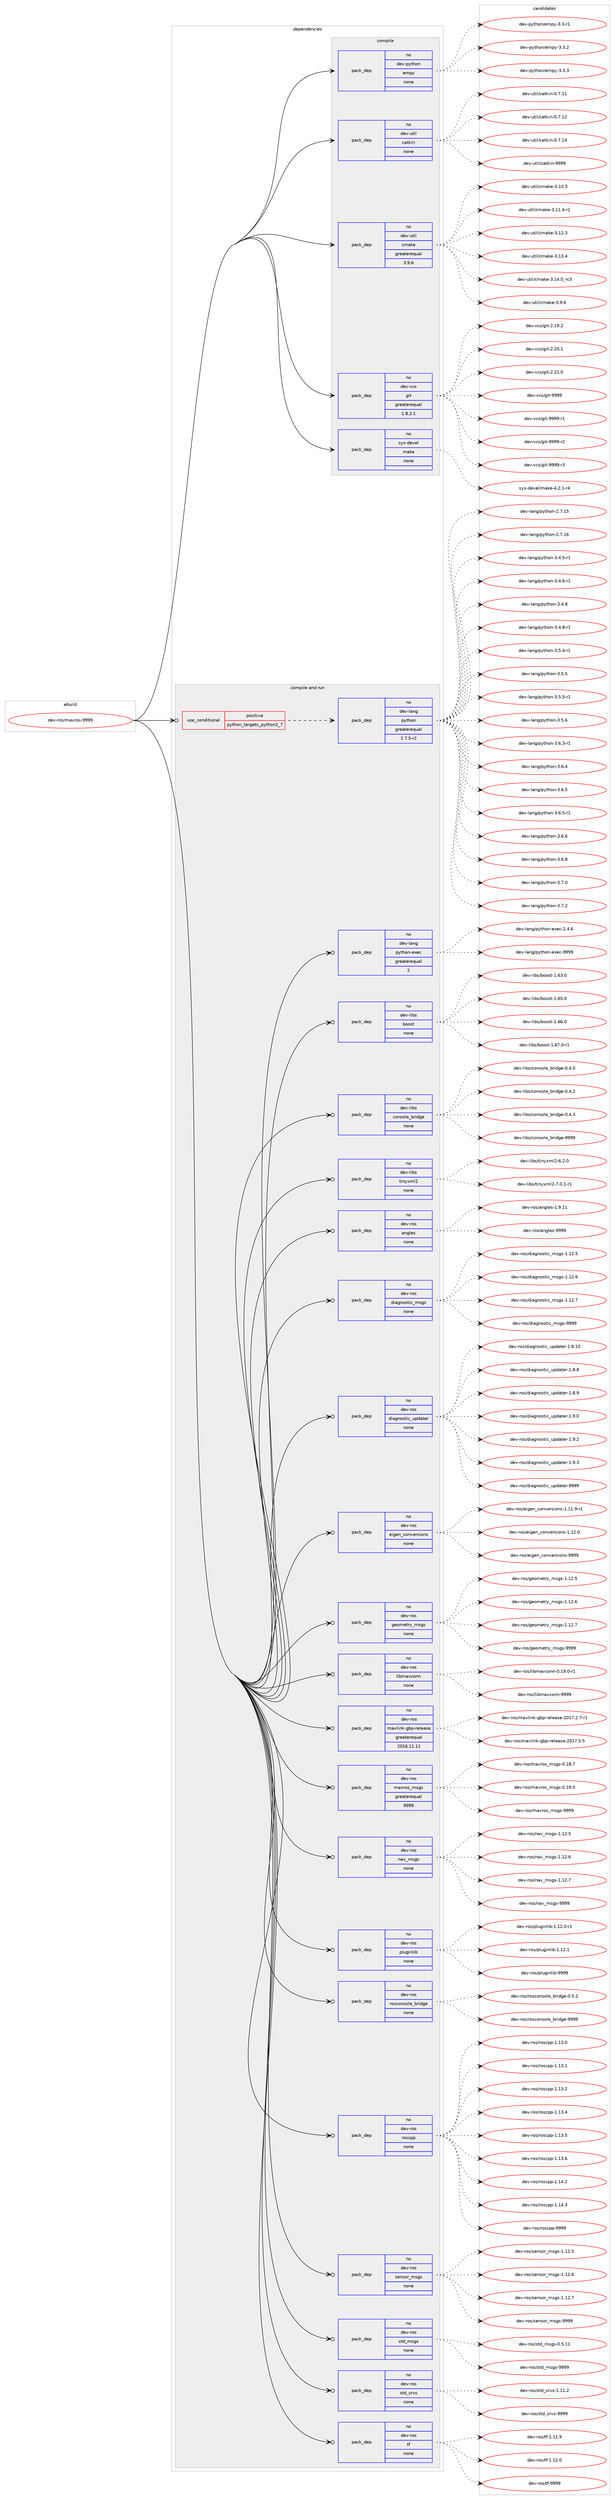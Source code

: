 digraph prolog {

# *************
# Graph options
# *************

newrank=true;
concentrate=true;
compound=true;
graph [rankdir=LR,fontname=Helvetica,fontsize=10,ranksep=1.5];#, ranksep=2.5, nodesep=0.2];
edge  [arrowhead=vee];
node  [fontname=Helvetica,fontsize=10];

# **********
# The ebuild
# **********

subgraph cluster_leftcol {
color=gray;
rank=same;
label=<<i>ebuild</i>>;
id [label="dev-ros/mavros-9999", color=red, width=4, href="../dev-ros/mavros-9999.svg"];
}

# ****************
# The dependencies
# ****************

subgraph cluster_midcol {
color=gray;
label=<<i>dependencies</i>>;
subgraph cluster_compile {
fillcolor="#eeeeee";
style=filled;
label=<<i>compile</i>>;
subgraph pack1046918 {
dependency1459251 [label=<<TABLE BORDER="0" CELLBORDER="1" CELLSPACING="0" CELLPADDING="4" WIDTH="220"><TR><TD ROWSPAN="6" CELLPADDING="30">pack_dep</TD></TR><TR><TD WIDTH="110">no</TD></TR><TR><TD>dev-python</TD></TR><TR><TD>empy</TD></TR><TR><TD>none</TD></TR><TR><TD></TD></TR></TABLE>>, shape=none, color=blue];
}
id:e -> dependency1459251:w [weight=20,style="solid",arrowhead="vee"];
subgraph pack1046919 {
dependency1459252 [label=<<TABLE BORDER="0" CELLBORDER="1" CELLSPACING="0" CELLPADDING="4" WIDTH="220"><TR><TD ROWSPAN="6" CELLPADDING="30">pack_dep</TD></TR><TR><TD WIDTH="110">no</TD></TR><TR><TD>dev-util</TD></TR><TR><TD>catkin</TD></TR><TR><TD>none</TD></TR><TR><TD></TD></TR></TABLE>>, shape=none, color=blue];
}
id:e -> dependency1459252:w [weight=20,style="solid",arrowhead="vee"];
subgraph pack1046920 {
dependency1459253 [label=<<TABLE BORDER="0" CELLBORDER="1" CELLSPACING="0" CELLPADDING="4" WIDTH="220"><TR><TD ROWSPAN="6" CELLPADDING="30">pack_dep</TD></TR><TR><TD WIDTH="110">no</TD></TR><TR><TD>dev-util</TD></TR><TR><TD>cmake</TD></TR><TR><TD>greaterequal</TD></TR><TR><TD>3.9.6</TD></TR></TABLE>>, shape=none, color=blue];
}
id:e -> dependency1459253:w [weight=20,style="solid",arrowhead="vee"];
subgraph pack1046921 {
dependency1459254 [label=<<TABLE BORDER="0" CELLBORDER="1" CELLSPACING="0" CELLPADDING="4" WIDTH="220"><TR><TD ROWSPAN="6" CELLPADDING="30">pack_dep</TD></TR><TR><TD WIDTH="110">no</TD></TR><TR><TD>dev-vcs</TD></TR><TR><TD>git</TD></TR><TR><TD>greaterequal</TD></TR><TR><TD>1.8.2.1</TD></TR></TABLE>>, shape=none, color=blue];
}
id:e -> dependency1459254:w [weight=20,style="solid",arrowhead="vee"];
subgraph pack1046922 {
dependency1459255 [label=<<TABLE BORDER="0" CELLBORDER="1" CELLSPACING="0" CELLPADDING="4" WIDTH="220"><TR><TD ROWSPAN="6" CELLPADDING="30">pack_dep</TD></TR><TR><TD WIDTH="110">no</TD></TR><TR><TD>sys-devel</TD></TR><TR><TD>make</TD></TR><TR><TD>none</TD></TR><TR><TD></TD></TR></TABLE>>, shape=none, color=blue];
}
id:e -> dependency1459255:w [weight=20,style="solid",arrowhead="vee"];
}
subgraph cluster_compileandrun {
fillcolor="#eeeeee";
style=filled;
label=<<i>compile and run</i>>;
subgraph cond388943 {
dependency1459256 [label=<<TABLE BORDER="0" CELLBORDER="1" CELLSPACING="0" CELLPADDING="4"><TR><TD ROWSPAN="3" CELLPADDING="10">use_conditional</TD></TR><TR><TD>positive</TD></TR><TR><TD>python_targets_python2_7</TD></TR></TABLE>>, shape=none, color=red];
subgraph pack1046923 {
dependency1459257 [label=<<TABLE BORDER="0" CELLBORDER="1" CELLSPACING="0" CELLPADDING="4" WIDTH="220"><TR><TD ROWSPAN="6" CELLPADDING="30">pack_dep</TD></TR><TR><TD WIDTH="110">no</TD></TR><TR><TD>dev-lang</TD></TR><TR><TD>python</TD></TR><TR><TD>greaterequal</TD></TR><TR><TD>2.7.5-r2</TD></TR></TABLE>>, shape=none, color=blue];
}
dependency1459256:e -> dependency1459257:w [weight=20,style="dashed",arrowhead="vee"];
}
id:e -> dependency1459256:w [weight=20,style="solid",arrowhead="odotvee"];
subgraph pack1046924 {
dependency1459258 [label=<<TABLE BORDER="0" CELLBORDER="1" CELLSPACING="0" CELLPADDING="4" WIDTH="220"><TR><TD ROWSPAN="6" CELLPADDING="30">pack_dep</TD></TR><TR><TD WIDTH="110">no</TD></TR><TR><TD>dev-lang</TD></TR><TR><TD>python-exec</TD></TR><TR><TD>greaterequal</TD></TR><TR><TD>2</TD></TR></TABLE>>, shape=none, color=blue];
}
id:e -> dependency1459258:w [weight=20,style="solid",arrowhead="odotvee"];
subgraph pack1046925 {
dependency1459259 [label=<<TABLE BORDER="0" CELLBORDER="1" CELLSPACING="0" CELLPADDING="4" WIDTH="220"><TR><TD ROWSPAN="6" CELLPADDING="30">pack_dep</TD></TR><TR><TD WIDTH="110">no</TD></TR><TR><TD>dev-libs</TD></TR><TR><TD>boost</TD></TR><TR><TD>none</TD></TR><TR><TD></TD></TR></TABLE>>, shape=none, color=blue];
}
id:e -> dependency1459259:w [weight=20,style="solid",arrowhead="odotvee"];
subgraph pack1046926 {
dependency1459260 [label=<<TABLE BORDER="0" CELLBORDER="1" CELLSPACING="0" CELLPADDING="4" WIDTH="220"><TR><TD ROWSPAN="6" CELLPADDING="30">pack_dep</TD></TR><TR><TD WIDTH="110">no</TD></TR><TR><TD>dev-libs</TD></TR><TR><TD>console_bridge</TD></TR><TR><TD>none</TD></TR><TR><TD></TD></TR></TABLE>>, shape=none, color=blue];
}
id:e -> dependency1459260:w [weight=20,style="solid",arrowhead="odotvee"];
subgraph pack1046927 {
dependency1459261 [label=<<TABLE BORDER="0" CELLBORDER="1" CELLSPACING="0" CELLPADDING="4" WIDTH="220"><TR><TD ROWSPAN="6" CELLPADDING="30">pack_dep</TD></TR><TR><TD WIDTH="110">no</TD></TR><TR><TD>dev-libs</TD></TR><TR><TD>tinyxml2</TD></TR><TR><TD>none</TD></TR><TR><TD></TD></TR></TABLE>>, shape=none, color=blue];
}
id:e -> dependency1459261:w [weight=20,style="solid",arrowhead="odotvee"];
subgraph pack1046928 {
dependency1459262 [label=<<TABLE BORDER="0" CELLBORDER="1" CELLSPACING="0" CELLPADDING="4" WIDTH="220"><TR><TD ROWSPAN="6" CELLPADDING="30">pack_dep</TD></TR><TR><TD WIDTH="110">no</TD></TR><TR><TD>dev-ros</TD></TR><TR><TD>angles</TD></TR><TR><TD>none</TD></TR><TR><TD></TD></TR></TABLE>>, shape=none, color=blue];
}
id:e -> dependency1459262:w [weight=20,style="solid",arrowhead="odotvee"];
subgraph pack1046929 {
dependency1459263 [label=<<TABLE BORDER="0" CELLBORDER="1" CELLSPACING="0" CELLPADDING="4" WIDTH="220"><TR><TD ROWSPAN="6" CELLPADDING="30">pack_dep</TD></TR><TR><TD WIDTH="110">no</TD></TR><TR><TD>dev-ros</TD></TR><TR><TD>diagnostic_msgs</TD></TR><TR><TD>none</TD></TR><TR><TD></TD></TR></TABLE>>, shape=none, color=blue];
}
id:e -> dependency1459263:w [weight=20,style="solid",arrowhead="odotvee"];
subgraph pack1046930 {
dependency1459264 [label=<<TABLE BORDER="0" CELLBORDER="1" CELLSPACING="0" CELLPADDING="4" WIDTH="220"><TR><TD ROWSPAN="6" CELLPADDING="30">pack_dep</TD></TR><TR><TD WIDTH="110">no</TD></TR><TR><TD>dev-ros</TD></TR><TR><TD>diagnostic_updater</TD></TR><TR><TD>none</TD></TR><TR><TD></TD></TR></TABLE>>, shape=none, color=blue];
}
id:e -> dependency1459264:w [weight=20,style="solid",arrowhead="odotvee"];
subgraph pack1046931 {
dependency1459265 [label=<<TABLE BORDER="0" CELLBORDER="1" CELLSPACING="0" CELLPADDING="4" WIDTH="220"><TR><TD ROWSPAN="6" CELLPADDING="30">pack_dep</TD></TR><TR><TD WIDTH="110">no</TD></TR><TR><TD>dev-ros</TD></TR><TR><TD>eigen_conversions</TD></TR><TR><TD>none</TD></TR><TR><TD></TD></TR></TABLE>>, shape=none, color=blue];
}
id:e -> dependency1459265:w [weight=20,style="solid",arrowhead="odotvee"];
subgraph pack1046932 {
dependency1459266 [label=<<TABLE BORDER="0" CELLBORDER="1" CELLSPACING="0" CELLPADDING="4" WIDTH="220"><TR><TD ROWSPAN="6" CELLPADDING="30">pack_dep</TD></TR><TR><TD WIDTH="110">no</TD></TR><TR><TD>dev-ros</TD></TR><TR><TD>geometry_msgs</TD></TR><TR><TD>none</TD></TR><TR><TD></TD></TR></TABLE>>, shape=none, color=blue];
}
id:e -> dependency1459266:w [weight=20,style="solid",arrowhead="odotvee"];
subgraph pack1046933 {
dependency1459267 [label=<<TABLE BORDER="0" CELLBORDER="1" CELLSPACING="0" CELLPADDING="4" WIDTH="220"><TR><TD ROWSPAN="6" CELLPADDING="30">pack_dep</TD></TR><TR><TD WIDTH="110">no</TD></TR><TR><TD>dev-ros</TD></TR><TR><TD>libmavconn</TD></TR><TR><TD>none</TD></TR><TR><TD></TD></TR></TABLE>>, shape=none, color=blue];
}
id:e -> dependency1459267:w [weight=20,style="solid",arrowhead="odotvee"];
subgraph pack1046934 {
dependency1459268 [label=<<TABLE BORDER="0" CELLBORDER="1" CELLSPACING="0" CELLPADDING="4" WIDTH="220"><TR><TD ROWSPAN="6" CELLPADDING="30">pack_dep</TD></TR><TR><TD WIDTH="110">no</TD></TR><TR><TD>dev-ros</TD></TR><TR><TD>mavlink-gbp-release</TD></TR><TR><TD>greaterequal</TD></TR><TR><TD>2016.11.11</TD></TR></TABLE>>, shape=none, color=blue];
}
id:e -> dependency1459268:w [weight=20,style="solid",arrowhead="odotvee"];
subgraph pack1046935 {
dependency1459269 [label=<<TABLE BORDER="0" CELLBORDER="1" CELLSPACING="0" CELLPADDING="4" WIDTH="220"><TR><TD ROWSPAN="6" CELLPADDING="30">pack_dep</TD></TR><TR><TD WIDTH="110">no</TD></TR><TR><TD>dev-ros</TD></TR><TR><TD>mavros_msgs</TD></TR><TR><TD>greaterequal</TD></TR><TR><TD>9999</TD></TR></TABLE>>, shape=none, color=blue];
}
id:e -> dependency1459269:w [weight=20,style="solid",arrowhead="odotvee"];
subgraph pack1046936 {
dependency1459270 [label=<<TABLE BORDER="0" CELLBORDER="1" CELLSPACING="0" CELLPADDING="4" WIDTH="220"><TR><TD ROWSPAN="6" CELLPADDING="30">pack_dep</TD></TR><TR><TD WIDTH="110">no</TD></TR><TR><TD>dev-ros</TD></TR><TR><TD>nav_msgs</TD></TR><TR><TD>none</TD></TR><TR><TD></TD></TR></TABLE>>, shape=none, color=blue];
}
id:e -> dependency1459270:w [weight=20,style="solid",arrowhead="odotvee"];
subgraph pack1046937 {
dependency1459271 [label=<<TABLE BORDER="0" CELLBORDER="1" CELLSPACING="0" CELLPADDING="4" WIDTH="220"><TR><TD ROWSPAN="6" CELLPADDING="30">pack_dep</TD></TR><TR><TD WIDTH="110">no</TD></TR><TR><TD>dev-ros</TD></TR><TR><TD>pluginlib</TD></TR><TR><TD>none</TD></TR><TR><TD></TD></TR></TABLE>>, shape=none, color=blue];
}
id:e -> dependency1459271:w [weight=20,style="solid",arrowhead="odotvee"];
subgraph pack1046938 {
dependency1459272 [label=<<TABLE BORDER="0" CELLBORDER="1" CELLSPACING="0" CELLPADDING="4" WIDTH="220"><TR><TD ROWSPAN="6" CELLPADDING="30">pack_dep</TD></TR><TR><TD WIDTH="110">no</TD></TR><TR><TD>dev-ros</TD></TR><TR><TD>rosconsole_bridge</TD></TR><TR><TD>none</TD></TR><TR><TD></TD></TR></TABLE>>, shape=none, color=blue];
}
id:e -> dependency1459272:w [weight=20,style="solid",arrowhead="odotvee"];
subgraph pack1046939 {
dependency1459273 [label=<<TABLE BORDER="0" CELLBORDER="1" CELLSPACING="0" CELLPADDING="4" WIDTH="220"><TR><TD ROWSPAN="6" CELLPADDING="30">pack_dep</TD></TR><TR><TD WIDTH="110">no</TD></TR><TR><TD>dev-ros</TD></TR><TR><TD>roscpp</TD></TR><TR><TD>none</TD></TR><TR><TD></TD></TR></TABLE>>, shape=none, color=blue];
}
id:e -> dependency1459273:w [weight=20,style="solid",arrowhead="odotvee"];
subgraph pack1046940 {
dependency1459274 [label=<<TABLE BORDER="0" CELLBORDER="1" CELLSPACING="0" CELLPADDING="4" WIDTH="220"><TR><TD ROWSPAN="6" CELLPADDING="30">pack_dep</TD></TR><TR><TD WIDTH="110">no</TD></TR><TR><TD>dev-ros</TD></TR><TR><TD>sensor_msgs</TD></TR><TR><TD>none</TD></TR><TR><TD></TD></TR></TABLE>>, shape=none, color=blue];
}
id:e -> dependency1459274:w [weight=20,style="solid",arrowhead="odotvee"];
subgraph pack1046941 {
dependency1459275 [label=<<TABLE BORDER="0" CELLBORDER="1" CELLSPACING="0" CELLPADDING="4" WIDTH="220"><TR><TD ROWSPAN="6" CELLPADDING="30">pack_dep</TD></TR><TR><TD WIDTH="110">no</TD></TR><TR><TD>dev-ros</TD></TR><TR><TD>std_msgs</TD></TR><TR><TD>none</TD></TR><TR><TD></TD></TR></TABLE>>, shape=none, color=blue];
}
id:e -> dependency1459275:w [weight=20,style="solid",arrowhead="odotvee"];
subgraph pack1046942 {
dependency1459276 [label=<<TABLE BORDER="0" CELLBORDER="1" CELLSPACING="0" CELLPADDING="4" WIDTH="220"><TR><TD ROWSPAN="6" CELLPADDING="30">pack_dep</TD></TR><TR><TD WIDTH="110">no</TD></TR><TR><TD>dev-ros</TD></TR><TR><TD>std_srvs</TD></TR><TR><TD>none</TD></TR><TR><TD></TD></TR></TABLE>>, shape=none, color=blue];
}
id:e -> dependency1459276:w [weight=20,style="solid",arrowhead="odotvee"];
subgraph pack1046943 {
dependency1459277 [label=<<TABLE BORDER="0" CELLBORDER="1" CELLSPACING="0" CELLPADDING="4" WIDTH="220"><TR><TD ROWSPAN="6" CELLPADDING="30">pack_dep</TD></TR><TR><TD WIDTH="110">no</TD></TR><TR><TD>dev-ros</TD></TR><TR><TD>tf</TD></TR><TR><TD>none</TD></TR><TR><TD></TD></TR></TABLE>>, shape=none, color=blue];
}
id:e -> dependency1459277:w [weight=20,style="solid",arrowhead="odotvee"];
}
subgraph cluster_run {
fillcolor="#eeeeee";
style=filled;
label=<<i>run</i>>;
}
}

# **************
# The candidates
# **************

subgraph cluster_choices {
rank=same;
color=gray;
label=<<i>candidates</i>>;

subgraph choice1046918 {
color=black;
nodesep=1;
choice1001011184511212111610411111047101109112121455146514511449 [label="dev-python/empy-3.3-r1", color=red, width=4,href="../dev-python/empy-3.3-r1.svg"];
choice1001011184511212111610411111047101109112121455146514650 [label="dev-python/empy-3.3.2", color=red, width=4,href="../dev-python/empy-3.3.2.svg"];
choice1001011184511212111610411111047101109112121455146514651 [label="dev-python/empy-3.3.3", color=red, width=4,href="../dev-python/empy-3.3.3.svg"];
dependency1459251:e -> choice1001011184511212111610411111047101109112121455146514511449:w [style=dotted,weight="100"];
dependency1459251:e -> choice1001011184511212111610411111047101109112121455146514650:w [style=dotted,weight="100"];
dependency1459251:e -> choice1001011184511212111610411111047101109112121455146514651:w [style=dotted,weight="100"];
}
subgraph choice1046919 {
color=black;
nodesep=1;
choice1001011184511711610510847999711610710511045484655464949 [label="dev-util/catkin-0.7.11", color=red, width=4,href="../dev-util/catkin-0.7.11.svg"];
choice1001011184511711610510847999711610710511045484655464950 [label="dev-util/catkin-0.7.12", color=red, width=4,href="../dev-util/catkin-0.7.12.svg"];
choice1001011184511711610510847999711610710511045484655464952 [label="dev-util/catkin-0.7.14", color=red, width=4,href="../dev-util/catkin-0.7.14.svg"];
choice100101118451171161051084799971161071051104557575757 [label="dev-util/catkin-9999", color=red, width=4,href="../dev-util/catkin-9999.svg"];
dependency1459252:e -> choice1001011184511711610510847999711610710511045484655464949:w [style=dotted,weight="100"];
dependency1459252:e -> choice1001011184511711610510847999711610710511045484655464950:w [style=dotted,weight="100"];
dependency1459252:e -> choice1001011184511711610510847999711610710511045484655464952:w [style=dotted,weight="100"];
dependency1459252:e -> choice100101118451171161051084799971161071051104557575757:w [style=dotted,weight="100"];
}
subgraph choice1046920 {
color=black;
nodesep=1;
choice1001011184511711610510847991099710710145514649484651 [label="dev-util/cmake-3.10.3", color=red, width=4,href="../dev-util/cmake-3.10.3.svg"];
choice10010111845117116105108479910997107101455146494946524511449 [label="dev-util/cmake-3.11.4-r1", color=red, width=4,href="../dev-util/cmake-3.11.4-r1.svg"];
choice1001011184511711610510847991099710710145514649504651 [label="dev-util/cmake-3.12.3", color=red, width=4,href="../dev-util/cmake-3.12.3.svg"];
choice1001011184511711610510847991099710710145514649514652 [label="dev-util/cmake-3.13.4", color=red, width=4,href="../dev-util/cmake-3.13.4.svg"];
choice1001011184511711610510847991099710710145514649524648951149951 [label="dev-util/cmake-3.14.0_rc3", color=red, width=4,href="../dev-util/cmake-3.14.0_rc3.svg"];
choice10010111845117116105108479910997107101455146574654 [label="dev-util/cmake-3.9.6", color=red, width=4,href="../dev-util/cmake-3.9.6.svg"];
dependency1459253:e -> choice1001011184511711610510847991099710710145514649484651:w [style=dotted,weight="100"];
dependency1459253:e -> choice10010111845117116105108479910997107101455146494946524511449:w [style=dotted,weight="100"];
dependency1459253:e -> choice1001011184511711610510847991099710710145514649504651:w [style=dotted,weight="100"];
dependency1459253:e -> choice1001011184511711610510847991099710710145514649514652:w [style=dotted,weight="100"];
dependency1459253:e -> choice1001011184511711610510847991099710710145514649524648951149951:w [style=dotted,weight="100"];
dependency1459253:e -> choice10010111845117116105108479910997107101455146574654:w [style=dotted,weight="100"];
}
subgraph choice1046921 {
color=black;
nodesep=1;
choice10010111845118991154710310511645504649574650 [label="dev-vcs/git-2.19.2", color=red, width=4,href="../dev-vcs/git-2.19.2.svg"];
choice10010111845118991154710310511645504650484649 [label="dev-vcs/git-2.20.1", color=red, width=4,href="../dev-vcs/git-2.20.1.svg"];
choice10010111845118991154710310511645504650494648 [label="dev-vcs/git-2.21.0", color=red, width=4,href="../dev-vcs/git-2.21.0.svg"];
choice1001011184511899115471031051164557575757 [label="dev-vcs/git-9999", color=red, width=4,href="../dev-vcs/git-9999.svg"];
choice10010111845118991154710310511645575757574511449 [label="dev-vcs/git-9999-r1", color=red, width=4,href="../dev-vcs/git-9999-r1.svg"];
choice10010111845118991154710310511645575757574511450 [label="dev-vcs/git-9999-r2", color=red, width=4,href="../dev-vcs/git-9999-r2.svg"];
choice10010111845118991154710310511645575757574511451 [label="dev-vcs/git-9999-r3", color=red, width=4,href="../dev-vcs/git-9999-r3.svg"];
dependency1459254:e -> choice10010111845118991154710310511645504649574650:w [style=dotted,weight="100"];
dependency1459254:e -> choice10010111845118991154710310511645504650484649:w [style=dotted,weight="100"];
dependency1459254:e -> choice10010111845118991154710310511645504650494648:w [style=dotted,weight="100"];
dependency1459254:e -> choice1001011184511899115471031051164557575757:w [style=dotted,weight="100"];
dependency1459254:e -> choice10010111845118991154710310511645575757574511449:w [style=dotted,weight="100"];
dependency1459254:e -> choice10010111845118991154710310511645575757574511450:w [style=dotted,weight="100"];
dependency1459254:e -> choice10010111845118991154710310511645575757574511451:w [style=dotted,weight="100"];
}
subgraph choice1046922 {
color=black;
nodesep=1;
choice1151211154510010111810110847109971071014552465046494511452 [label="sys-devel/make-4.2.1-r4", color=red, width=4,href="../sys-devel/make-4.2.1-r4.svg"];
dependency1459255:e -> choice1151211154510010111810110847109971071014552465046494511452:w [style=dotted,weight="100"];
}
subgraph choice1046923 {
color=black;
nodesep=1;
choice10010111845108971101034711212111610411111045504655464953 [label="dev-lang/python-2.7.15", color=red, width=4,href="../dev-lang/python-2.7.15.svg"];
choice10010111845108971101034711212111610411111045504655464954 [label="dev-lang/python-2.7.16", color=red, width=4,href="../dev-lang/python-2.7.16.svg"];
choice1001011184510897110103471121211161041111104551465246534511449 [label="dev-lang/python-3.4.5-r1", color=red, width=4,href="../dev-lang/python-3.4.5-r1.svg"];
choice1001011184510897110103471121211161041111104551465246544511449 [label="dev-lang/python-3.4.6-r1", color=red, width=4,href="../dev-lang/python-3.4.6-r1.svg"];
choice100101118451089711010347112121116104111110455146524656 [label="dev-lang/python-3.4.8", color=red, width=4,href="../dev-lang/python-3.4.8.svg"];
choice1001011184510897110103471121211161041111104551465246564511449 [label="dev-lang/python-3.4.8-r1", color=red, width=4,href="../dev-lang/python-3.4.8-r1.svg"];
choice1001011184510897110103471121211161041111104551465346524511449 [label="dev-lang/python-3.5.4-r1", color=red, width=4,href="../dev-lang/python-3.5.4-r1.svg"];
choice100101118451089711010347112121116104111110455146534653 [label="dev-lang/python-3.5.5", color=red, width=4,href="../dev-lang/python-3.5.5.svg"];
choice1001011184510897110103471121211161041111104551465346534511449 [label="dev-lang/python-3.5.5-r1", color=red, width=4,href="../dev-lang/python-3.5.5-r1.svg"];
choice100101118451089711010347112121116104111110455146534654 [label="dev-lang/python-3.5.6", color=red, width=4,href="../dev-lang/python-3.5.6.svg"];
choice1001011184510897110103471121211161041111104551465446514511449 [label="dev-lang/python-3.6.3-r1", color=red, width=4,href="../dev-lang/python-3.6.3-r1.svg"];
choice100101118451089711010347112121116104111110455146544652 [label="dev-lang/python-3.6.4", color=red, width=4,href="../dev-lang/python-3.6.4.svg"];
choice100101118451089711010347112121116104111110455146544653 [label="dev-lang/python-3.6.5", color=red, width=4,href="../dev-lang/python-3.6.5.svg"];
choice1001011184510897110103471121211161041111104551465446534511449 [label="dev-lang/python-3.6.5-r1", color=red, width=4,href="../dev-lang/python-3.6.5-r1.svg"];
choice100101118451089711010347112121116104111110455146544654 [label="dev-lang/python-3.6.6", color=red, width=4,href="../dev-lang/python-3.6.6.svg"];
choice100101118451089711010347112121116104111110455146544656 [label="dev-lang/python-3.6.8", color=red, width=4,href="../dev-lang/python-3.6.8.svg"];
choice100101118451089711010347112121116104111110455146554648 [label="dev-lang/python-3.7.0", color=red, width=4,href="../dev-lang/python-3.7.0.svg"];
choice100101118451089711010347112121116104111110455146554650 [label="dev-lang/python-3.7.2", color=red, width=4,href="../dev-lang/python-3.7.2.svg"];
dependency1459257:e -> choice10010111845108971101034711212111610411111045504655464953:w [style=dotted,weight="100"];
dependency1459257:e -> choice10010111845108971101034711212111610411111045504655464954:w [style=dotted,weight="100"];
dependency1459257:e -> choice1001011184510897110103471121211161041111104551465246534511449:w [style=dotted,weight="100"];
dependency1459257:e -> choice1001011184510897110103471121211161041111104551465246544511449:w [style=dotted,weight="100"];
dependency1459257:e -> choice100101118451089711010347112121116104111110455146524656:w [style=dotted,weight="100"];
dependency1459257:e -> choice1001011184510897110103471121211161041111104551465246564511449:w [style=dotted,weight="100"];
dependency1459257:e -> choice1001011184510897110103471121211161041111104551465346524511449:w [style=dotted,weight="100"];
dependency1459257:e -> choice100101118451089711010347112121116104111110455146534653:w [style=dotted,weight="100"];
dependency1459257:e -> choice1001011184510897110103471121211161041111104551465346534511449:w [style=dotted,weight="100"];
dependency1459257:e -> choice100101118451089711010347112121116104111110455146534654:w [style=dotted,weight="100"];
dependency1459257:e -> choice1001011184510897110103471121211161041111104551465446514511449:w [style=dotted,weight="100"];
dependency1459257:e -> choice100101118451089711010347112121116104111110455146544652:w [style=dotted,weight="100"];
dependency1459257:e -> choice100101118451089711010347112121116104111110455146544653:w [style=dotted,weight="100"];
dependency1459257:e -> choice1001011184510897110103471121211161041111104551465446534511449:w [style=dotted,weight="100"];
dependency1459257:e -> choice100101118451089711010347112121116104111110455146544654:w [style=dotted,weight="100"];
dependency1459257:e -> choice100101118451089711010347112121116104111110455146544656:w [style=dotted,weight="100"];
dependency1459257:e -> choice100101118451089711010347112121116104111110455146554648:w [style=dotted,weight="100"];
dependency1459257:e -> choice100101118451089711010347112121116104111110455146554650:w [style=dotted,weight="100"];
}
subgraph choice1046924 {
color=black;
nodesep=1;
choice1001011184510897110103471121211161041111104510112010199455046524654 [label="dev-lang/python-exec-2.4.6", color=red, width=4,href="../dev-lang/python-exec-2.4.6.svg"];
choice10010111845108971101034711212111610411111045101120101994557575757 [label="dev-lang/python-exec-9999", color=red, width=4,href="../dev-lang/python-exec-9999.svg"];
dependency1459258:e -> choice1001011184510897110103471121211161041111104510112010199455046524654:w [style=dotted,weight="100"];
dependency1459258:e -> choice10010111845108971101034711212111610411111045101120101994557575757:w [style=dotted,weight="100"];
}
subgraph choice1046925 {
color=black;
nodesep=1;
choice1001011184510810598115479811111111511645494654514648 [label="dev-libs/boost-1.63.0", color=red, width=4,href="../dev-libs/boost-1.63.0.svg"];
choice1001011184510810598115479811111111511645494654534648 [label="dev-libs/boost-1.65.0", color=red, width=4,href="../dev-libs/boost-1.65.0.svg"];
choice1001011184510810598115479811111111511645494654544648 [label="dev-libs/boost-1.66.0", color=red, width=4,href="../dev-libs/boost-1.66.0.svg"];
choice10010111845108105981154798111111115116454946545546484511449 [label="dev-libs/boost-1.67.0-r1", color=red, width=4,href="../dev-libs/boost-1.67.0-r1.svg"];
dependency1459259:e -> choice1001011184510810598115479811111111511645494654514648:w [style=dotted,weight="100"];
dependency1459259:e -> choice1001011184510810598115479811111111511645494654534648:w [style=dotted,weight="100"];
dependency1459259:e -> choice1001011184510810598115479811111111511645494654544648:w [style=dotted,weight="100"];
dependency1459259:e -> choice10010111845108105981154798111111115116454946545546484511449:w [style=dotted,weight="100"];
}
subgraph choice1046926 {
color=black;
nodesep=1;
choice100101118451081059811547991111101151111081019598114105100103101454846524648 [label="dev-libs/console_bridge-0.4.0", color=red, width=4,href="../dev-libs/console_bridge-0.4.0.svg"];
choice100101118451081059811547991111101151111081019598114105100103101454846524650 [label="dev-libs/console_bridge-0.4.2", color=red, width=4,href="../dev-libs/console_bridge-0.4.2.svg"];
choice100101118451081059811547991111101151111081019598114105100103101454846524651 [label="dev-libs/console_bridge-0.4.3", color=red, width=4,href="../dev-libs/console_bridge-0.4.3.svg"];
choice1001011184510810598115479911111011511110810195981141051001031014557575757 [label="dev-libs/console_bridge-9999", color=red, width=4,href="../dev-libs/console_bridge-9999.svg"];
dependency1459260:e -> choice100101118451081059811547991111101151111081019598114105100103101454846524648:w [style=dotted,weight="100"];
dependency1459260:e -> choice100101118451081059811547991111101151111081019598114105100103101454846524650:w [style=dotted,weight="100"];
dependency1459260:e -> choice100101118451081059811547991111101151111081019598114105100103101454846524651:w [style=dotted,weight="100"];
dependency1459260:e -> choice1001011184510810598115479911111011511110810195981141051001031014557575757:w [style=dotted,weight="100"];
}
subgraph choice1046927 {
color=black;
nodesep=1;
choice10010111845108105981154711610511012112010910850455446504648 [label="dev-libs/tinyxml2-6.2.0", color=red, width=4,href="../dev-libs/tinyxml2-6.2.0.svg"];
choice100101118451081059811547116105110121120109108504555464846494511449 [label="dev-libs/tinyxml2-7.0.1-r1", color=red, width=4,href="../dev-libs/tinyxml2-7.0.1-r1.svg"];
dependency1459261:e -> choice10010111845108105981154711610511012112010910850455446504648:w [style=dotted,weight="100"];
dependency1459261:e -> choice100101118451081059811547116105110121120109108504555464846494511449:w [style=dotted,weight="100"];
}
subgraph choice1046928 {
color=black;
nodesep=1;
choice10010111845114111115479711010310810111545494657464949 [label="dev-ros/angles-1.9.11", color=red, width=4,href="../dev-ros/angles-1.9.11.svg"];
choice1001011184511411111547971101031081011154557575757 [label="dev-ros/angles-9999", color=red, width=4,href="../dev-ros/angles-9999.svg"];
dependency1459262:e -> choice10010111845114111115479711010310810111545494657464949:w [style=dotted,weight="100"];
dependency1459262:e -> choice1001011184511411111547971101031081011154557575757:w [style=dotted,weight="100"];
}
subgraph choice1046929 {
color=black;
nodesep=1;
choice100101118451141111154710010597103110111115116105999510911510311545494649504653 [label="dev-ros/diagnostic_msgs-1.12.5", color=red, width=4,href="../dev-ros/diagnostic_msgs-1.12.5.svg"];
choice100101118451141111154710010597103110111115116105999510911510311545494649504654 [label="dev-ros/diagnostic_msgs-1.12.6", color=red, width=4,href="../dev-ros/diagnostic_msgs-1.12.6.svg"];
choice100101118451141111154710010597103110111115116105999510911510311545494649504655 [label="dev-ros/diagnostic_msgs-1.12.7", color=red, width=4,href="../dev-ros/diagnostic_msgs-1.12.7.svg"];
choice10010111845114111115471001059710311011111511610599951091151031154557575757 [label="dev-ros/diagnostic_msgs-9999", color=red, width=4,href="../dev-ros/diagnostic_msgs-9999.svg"];
dependency1459263:e -> choice100101118451141111154710010597103110111115116105999510911510311545494649504653:w [style=dotted,weight="100"];
dependency1459263:e -> choice100101118451141111154710010597103110111115116105999510911510311545494649504654:w [style=dotted,weight="100"];
dependency1459263:e -> choice100101118451141111154710010597103110111115116105999510911510311545494649504655:w [style=dotted,weight="100"];
dependency1459263:e -> choice10010111845114111115471001059710311011111511610599951091151031154557575757:w [style=dotted,weight="100"];
}
subgraph choice1046930 {
color=black;
nodesep=1;
choice10010111845114111115471001059710311011111511610599951171121009711610111445494656464948 [label="dev-ros/diagnostic_updater-1.8.10", color=red, width=4,href="../dev-ros/diagnostic_updater-1.8.10.svg"];
choice100101118451141111154710010597103110111115116105999511711210097116101114454946564656 [label="dev-ros/diagnostic_updater-1.8.8", color=red, width=4,href="../dev-ros/diagnostic_updater-1.8.8.svg"];
choice100101118451141111154710010597103110111115116105999511711210097116101114454946564657 [label="dev-ros/diagnostic_updater-1.8.9", color=red, width=4,href="../dev-ros/diagnostic_updater-1.8.9.svg"];
choice100101118451141111154710010597103110111115116105999511711210097116101114454946574648 [label="dev-ros/diagnostic_updater-1.9.0", color=red, width=4,href="../dev-ros/diagnostic_updater-1.9.0.svg"];
choice100101118451141111154710010597103110111115116105999511711210097116101114454946574650 [label="dev-ros/diagnostic_updater-1.9.2", color=red, width=4,href="../dev-ros/diagnostic_updater-1.9.2.svg"];
choice100101118451141111154710010597103110111115116105999511711210097116101114454946574651 [label="dev-ros/diagnostic_updater-1.9.3", color=red, width=4,href="../dev-ros/diagnostic_updater-1.9.3.svg"];
choice1001011184511411111547100105971031101111151161059995117112100971161011144557575757 [label="dev-ros/diagnostic_updater-9999", color=red, width=4,href="../dev-ros/diagnostic_updater-9999.svg"];
dependency1459264:e -> choice10010111845114111115471001059710311011111511610599951171121009711610111445494656464948:w [style=dotted,weight="100"];
dependency1459264:e -> choice100101118451141111154710010597103110111115116105999511711210097116101114454946564656:w [style=dotted,weight="100"];
dependency1459264:e -> choice100101118451141111154710010597103110111115116105999511711210097116101114454946564657:w [style=dotted,weight="100"];
dependency1459264:e -> choice100101118451141111154710010597103110111115116105999511711210097116101114454946574648:w [style=dotted,weight="100"];
dependency1459264:e -> choice100101118451141111154710010597103110111115116105999511711210097116101114454946574650:w [style=dotted,weight="100"];
dependency1459264:e -> choice100101118451141111154710010597103110111115116105999511711210097116101114454946574651:w [style=dotted,weight="100"];
dependency1459264:e -> choice1001011184511411111547100105971031101111151161059995117112100971161011144557575757:w [style=dotted,weight="100"];
}
subgraph choice1046931 {
color=black;
nodesep=1;
choice10010111845114111115471011051031011109599111110118101114115105111110115454946494946574511449 [label="dev-ros/eigen_conversions-1.11.9-r1", color=red, width=4,href="../dev-ros/eigen_conversions-1.11.9-r1.svg"];
choice1001011184511411111547101105103101110959911111011810111411510511111011545494649504648 [label="dev-ros/eigen_conversions-1.12.0", color=red, width=4,href="../dev-ros/eigen_conversions-1.12.0.svg"];
choice100101118451141111154710110510310111095991111101181011141151051111101154557575757 [label="dev-ros/eigen_conversions-9999", color=red, width=4,href="../dev-ros/eigen_conversions-9999.svg"];
dependency1459265:e -> choice10010111845114111115471011051031011109599111110118101114115105111110115454946494946574511449:w [style=dotted,weight="100"];
dependency1459265:e -> choice1001011184511411111547101105103101110959911111011810111411510511111011545494649504648:w [style=dotted,weight="100"];
dependency1459265:e -> choice100101118451141111154710110510310111095991111101181011141151051111101154557575757:w [style=dotted,weight="100"];
}
subgraph choice1046932 {
color=black;
nodesep=1;
choice10010111845114111115471031011111091011161141219510911510311545494649504653 [label="dev-ros/geometry_msgs-1.12.5", color=red, width=4,href="../dev-ros/geometry_msgs-1.12.5.svg"];
choice10010111845114111115471031011111091011161141219510911510311545494649504654 [label="dev-ros/geometry_msgs-1.12.6", color=red, width=4,href="../dev-ros/geometry_msgs-1.12.6.svg"];
choice10010111845114111115471031011111091011161141219510911510311545494649504655 [label="dev-ros/geometry_msgs-1.12.7", color=red, width=4,href="../dev-ros/geometry_msgs-1.12.7.svg"];
choice1001011184511411111547103101111109101116114121951091151031154557575757 [label="dev-ros/geometry_msgs-9999", color=red, width=4,href="../dev-ros/geometry_msgs-9999.svg"];
dependency1459266:e -> choice10010111845114111115471031011111091011161141219510911510311545494649504653:w [style=dotted,weight="100"];
dependency1459266:e -> choice10010111845114111115471031011111091011161141219510911510311545494649504654:w [style=dotted,weight="100"];
dependency1459266:e -> choice10010111845114111115471031011111091011161141219510911510311545494649504655:w [style=dotted,weight="100"];
dependency1459266:e -> choice1001011184511411111547103101111109101116114121951091151031154557575757:w [style=dotted,weight="100"];
}
subgraph choice1046933 {
color=black;
nodesep=1;
choice1001011184511411111547108105981099711899111110110454846495746484511449 [label="dev-ros/libmavconn-0.19.0-r1", color=red, width=4,href="../dev-ros/libmavconn-0.19.0-r1.svg"];
choice10010111845114111115471081059810997118991111101104557575757 [label="dev-ros/libmavconn-9999", color=red, width=4,href="../dev-ros/libmavconn-9999.svg"];
dependency1459267:e -> choice1001011184511411111547108105981099711899111110110454846495746484511449:w [style=dotted,weight="100"];
dependency1459267:e -> choice10010111845114111115471081059810997118991111101104557575757:w [style=dotted,weight="100"];
}
subgraph choice1046934 {
color=black;
nodesep=1;
choice100101118451141111154710997118108105110107451039811245114101108101971151014550484955465046554511449 [label="dev-ros/mavlink-gbp-release-2017.2.7-r1", color=red, width=4,href="../dev-ros/mavlink-gbp-release-2017.2.7-r1.svg"];
choice10010111845114111115471099711810810511010745103981124511410110810197115101455048495546534653 [label="dev-ros/mavlink-gbp-release-2017.5.5", color=red, width=4,href="../dev-ros/mavlink-gbp-release-2017.5.5.svg"];
dependency1459268:e -> choice100101118451141111154710997118108105110107451039811245114101108101971151014550484955465046554511449:w [style=dotted,weight="100"];
dependency1459268:e -> choice10010111845114111115471099711810810511010745103981124511410110810197115101455048495546534653:w [style=dotted,weight="100"];
}
subgraph choice1046935 {
color=black;
nodesep=1;
choice1001011184511411111547109971181141111159510911510311545484649564655 [label="dev-ros/mavros_msgs-0.18.7", color=red, width=4,href="../dev-ros/mavros_msgs-0.18.7.svg"];
choice1001011184511411111547109971181141111159510911510311545484649574648 [label="dev-ros/mavros_msgs-0.19.0", color=red, width=4,href="../dev-ros/mavros_msgs-0.19.0.svg"];
choice100101118451141111154710997118114111115951091151031154557575757 [label="dev-ros/mavros_msgs-9999", color=red, width=4,href="../dev-ros/mavros_msgs-9999.svg"];
dependency1459269:e -> choice1001011184511411111547109971181141111159510911510311545484649564655:w [style=dotted,weight="100"];
dependency1459269:e -> choice1001011184511411111547109971181141111159510911510311545484649574648:w [style=dotted,weight="100"];
dependency1459269:e -> choice100101118451141111154710997118114111115951091151031154557575757:w [style=dotted,weight="100"];
}
subgraph choice1046936 {
color=black;
nodesep=1;
choice1001011184511411111547110971189510911510311545494649504653 [label="dev-ros/nav_msgs-1.12.5", color=red, width=4,href="../dev-ros/nav_msgs-1.12.5.svg"];
choice1001011184511411111547110971189510911510311545494649504654 [label="dev-ros/nav_msgs-1.12.6", color=red, width=4,href="../dev-ros/nav_msgs-1.12.6.svg"];
choice1001011184511411111547110971189510911510311545494649504655 [label="dev-ros/nav_msgs-1.12.7", color=red, width=4,href="../dev-ros/nav_msgs-1.12.7.svg"];
choice100101118451141111154711097118951091151031154557575757 [label="dev-ros/nav_msgs-9999", color=red, width=4,href="../dev-ros/nav_msgs-9999.svg"];
dependency1459270:e -> choice1001011184511411111547110971189510911510311545494649504653:w [style=dotted,weight="100"];
dependency1459270:e -> choice1001011184511411111547110971189510911510311545494649504654:w [style=dotted,weight="100"];
dependency1459270:e -> choice1001011184511411111547110971189510911510311545494649504655:w [style=dotted,weight="100"];
dependency1459270:e -> choice100101118451141111154711097118951091151031154557575757:w [style=dotted,weight="100"];
}
subgraph choice1046937 {
color=black;
nodesep=1;
choice100101118451141111154711210811710310511010810598454946495046484511449 [label="dev-ros/pluginlib-1.12.0-r1", color=red, width=4,href="../dev-ros/pluginlib-1.12.0-r1.svg"];
choice10010111845114111115471121081171031051101081059845494649504649 [label="dev-ros/pluginlib-1.12.1", color=red, width=4,href="../dev-ros/pluginlib-1.12.1.svg"];
choice1001011184511411111547112108117103105110108105984557575757 [label="dev-ros/pluginlib-9999", color=red, width=4,href="../dev-ros/pluginlib-9999.svg"];
dependency1459271:e -> choice100101118451141111154711210811710310511010810598454946495046484511449:w [style=dotted,weight="100"];
dependency1459271:e -> choice10010111845114111115471121081171031051101081059845494649504649:w [style=dotted,weight="100"];
dependency1459271:e -> choice1001011184511411111547112108117103105110108105984557575757:w [style=dotted,weight="100"];
}
subgraph choice1046938 {
color=black;
nodesep=1;
choice1001011184511411111547114111115991111101151111081019598114105100103101454846534650 [label="dev-ros/rosconsole_bridge-0.5.2", color=red, width=4,href="../dev-ros/rosconsole_bridge-0.5.2.svg"];
choice10010111845114111115471141111159911111011511110810195981141051001031014557575757 [label="dev-ros/rosconsole_bridge-9999", color=red, width=4,href="../dev-ros/rosconsole_bridge-9999.svg"];
dependency1459272:e -> choice1001011184511411111547114111115991111101151111081019598114105100103101454846534650:w [style=dotted,weight="100"];
dependency1459272:e -> choice10010111845114111115471141111159911111011511110810195981141051001031014557575757:w [style=dotted,weight="100"];
}
subgraph choice1046939 {
color=black;
nodesep=1;
choice10010111845114111115471141111159911211245494649514648 [label="dev-ros/roscpp-1.13.0", color=red, width=4,href="../dev-ros/roscpp-1.13.0.svg"];
choice10010111845114111115471141111159911211245494649514649 [label="dev-ros/roscpp-1.13.1", color=red, width=4,href="../dev-ros/roscpp-1.13.1.svg"];
choice10010111845114111115471141111159911211245494649514650 [label="dev-ros/roscpp-1.13.2", color=red, width=4,href="../dev-ros/roscpp-1.13.2.svg"];
choice10010111845114111115471141111159911211245494649514652 [label="dev-ros/roscpp-1.13.4", color=red, width=4,href="../dev-ros/roscpp-1.13.4.svg"];
choice10010111845114111115471141111159911211245494649514653 [label="dev-ros/roscpp-1.13.5", color=red, width=4,href="../dev-ros/roscpp-1.13.5.svg"];
choice10010111845114111115471141111159911211245494649514654 [label="dev-ros/roscpp-1.13.6", color=red, width=4,href="../dev-ros/roscpp-1.13.6.svg"];
choice10010111845114111115471141111159911211245494649524650 [label="dev-ros/roscpp-1.14.2", color=red, width=4,href="../dev-ros/roscpp-1.14.2.svg"];
choice10010111845114111115471141111159911211245494649524651 [label="dev-ros/roscpp-1.14.3", color=red, width=4,href="../dev-ros/roscpp-1.14.3.svg"];
choice1001011184511411111547114111115991121124557575757 [label="dev-ros/roscpp-9999", color=red, width=4,href="../dev-ros/roscpp-9999.svg"];
dependency1459273:e -> choice10010111845114111115471141111159911211245494649514648:w [style=dotted,weight="100"];
dependency1459273:e -> choice10010111845114111115471141111159911211245494649514649:w [style=dotted,weight="100"];
dependency1459273:e -> choice10010111845114111115471141111159911211245494649514650:w [style=dotted,weight="100"];
dependency1459273:e -> choice10010111845114111115471141111159911211245494649514652:w [style=dotted,weight="100"];
dependency1459273:e -> choice10010111845114111115471141111159911211245494649514653:w [style=dotted,weight="100"];
dependency1459273:e -> choice10010111845114111115471141111159911211245494649514654:w [style=dotted,weight="100"];
dependency1459273:e -> choice10010111845114111115471141111159911211245494649524650:w [style=dotted,weight="100"];
dependency1459273:e -> choice10010111845114111115471141111159911211245494649524651:w [style=dotted,weight="100"];
dependency1459273:e -> choice1001011184511411111547114111115991121124557575757:w [style=dotted,weight="100"];
}
subgraph choice1046940 {
color=black;
nodesep=1;
choice10010111845114111115471151011101151111149510911510311545494649504653 [label="dev-ros/sensor_msgs-1.12.5", color=red, width=4,href="../dev-ros/sensor_msgs-1.12.5.svg"];
choice10010111845114111115471151011101151111149510911510311545494649504654 [label="dev-ros/sensor_msgs-1.12.6", color=red, width=4,href="../dev-ros/sensor_msgs-1.12.6.svg"];
choice10010111845114111115471151011101151111149510911510311545494649504655 [label="dev-ros/sensor_msgs-1.12.7", color=red, width=4,href="../dev-ros/sensor_msgs-1.12.7.svg"];
choice1001011184511411111547115101110115111114951091151031154557575757 [label="dev-ros/sensor_msgs-9999", color=red, width=4,href="../dev-ros/sensor_msgs-9999.svg"];
dependency1459274:e -> choice10010111845114111115471151011101151111149510911510311545494649504653:w [style=dotted,weight="100"];
dependency1459274:e -> choice10010111845114111115471151011101151111149510911510311545494649504654:w [style=dotted,weight="100"];
dependency1459274:e -> choice10010111845114111115471151011101151111149510911510311545494649504655:w [style=dotted,weight="100"];
dependency1459274:e -> choice1001011184511411111547115101110115111114951091151031154557575757:w [style=dotted,weight="100"];
}
subgraph choice1046941 {
color=black;
nodesep=1;
choice10010111845114111115471151161009510911510311545484653464949 [label="dev-ros/std_msgs-0.5.11", color=red, width=4,href="../dev-ros/std_msgs-0.5.11.svg"];
choice1001011184511411111547115116100951091151031154557575757 [label="dev-ros/std_msgs-9999", color=red, width=4,href="../dev-ros/std_msgs-9999.svg"];
dependency1459275:e -> choice10010111845114111115471151161009510911510311545484653464949:w [style=dotted,weight="100"];
dependency1459275:e -> choice1001011184511411111547115116100951091151031154557575757:w [style=dotted,weight="100"];
}
subgraph choice1046942 {
color=black;
nodesep=1;
choice10010111845114111115471151161009511511411811545494649494650 [label="dev-ros/std_srvs-1.11.2", color=red, width=4,href="../dev-ros/std_srvs-1.11.2.svg"];
choice1001011184511411111547115116100951151141181154557575757 [label="dev-ros/std_srvs-9999", color=red, width=4,href="../dev-ros/std_srvs-9999.svg"];
dependency1459276:e -> choice10010111845114111115471151161009511511411811545494649494650:w [style=dotted,weight="100"];
dependency1459276:e -> choice1001011184511411111547115116100951151141181154557575757:w [style=dotted,weight="100"];
}
subgraph choice1046943 {
color=black;
nodesep=1;
choice100101118451141111154711610245494649494657 [label="dev-ros/tf-1.11.9", color=red, width=4,href="../dev-ros/tf-1.11.9.svg"];
choice100101118451141111154711610245494649504648 [label="dev-ros/tf-1.12.0", color=red, width=4,href="../dev-ros/tf-1.12.0.svg"];
choice10010111845114111115471161024557575757 [label="dev-ros/tf-9999", color=red, width=4,href="../dev-ros/tf-9999.svg"];
dependency1459277:e -> choice100101118451141111154711610245494649494657:w [style=dotted,weight="100"];
dependency1459277:e -> choice100101118451141111154711610245494649504648:w [style=dotted,weight="100"];
dependency1459277:e -> choice10010111845114111115471161024557575757:w [style=dotted,weight="100"];
}
}

}
